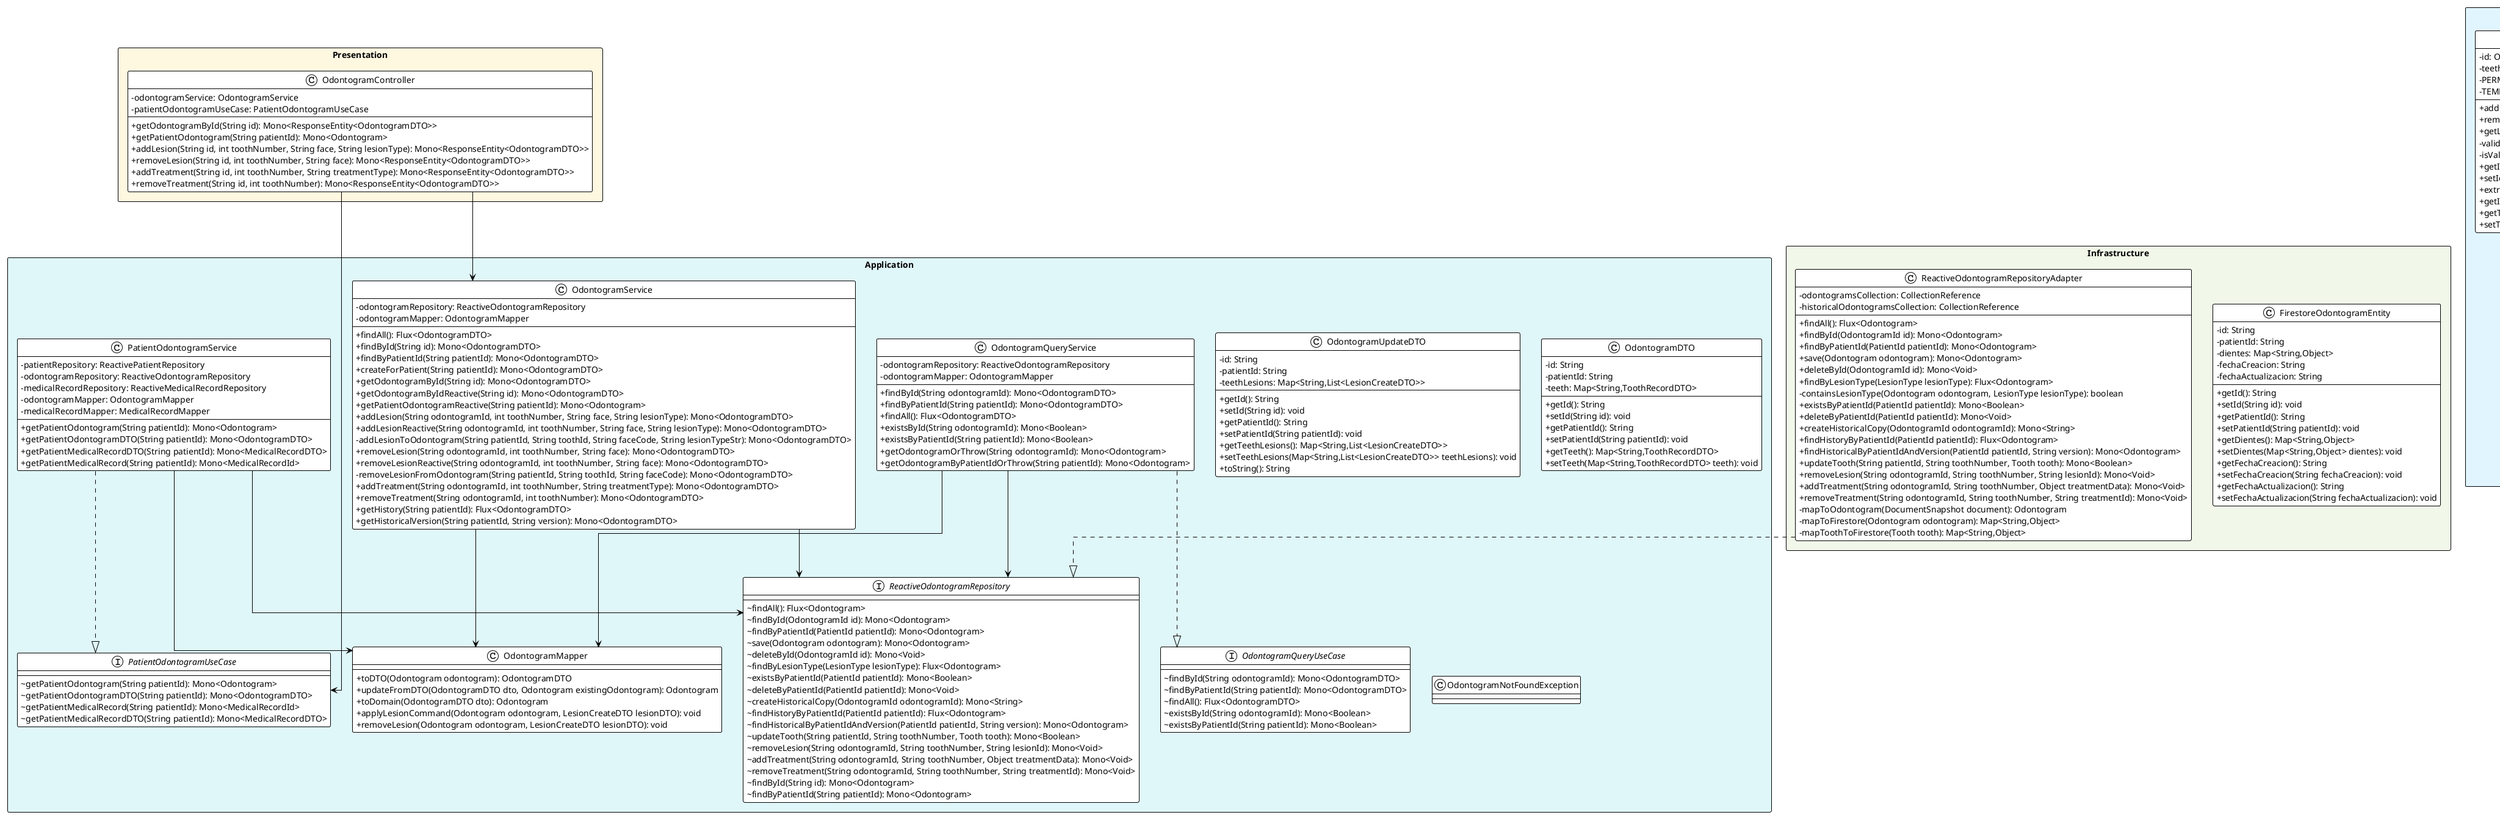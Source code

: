 @startuml Odontogram - Diagrama DDD End-to-End

!theme plain
skinparam Stereotype {
  BackgroundColor white
  BorderColor black
}
skinparam StereotypeN {
  BackgroundColor white
  BorderColor black
}
skinparam UseCaseStereotype {
  FontColor black
  FontName Verdana
}
skinparam linetype ortho
skinparam packageStyle rectangle
skinparam classAttributeIconSize 0
skinparam shadowing false

package "Domain" as domain #e1f5fe {
  class Odontogram {
    - id: OdontogramId
    - teeth: Map<String,ToothRecord>
    - PERMANENT_IDS: int[]
    - TEMPORARY_IDS: int[]

    + addLesion(String toothId, ToothFace face, LesionType lesionType): void
    + removeLesion(String toothId, ToothFace face): void
    + getLesionesForTooth(String toothId): Map<String,LesionType>
    - validateToothId(String toothId): void
    - isValidToothId(int id): boolean
    + getId(): OdontogramId
    + setId(OdontogramId id): void
    + extractPatientId(): PatientId
    + getIdValue(): String
    + getTeeth(): Map<String,ToothRecord>
    + setTeeth(Map<String,ToothRecord> teeth): void
  }
  class OdontogramId {
    - value: String

    + of(String value): OdontogramId
    + generate(): OdontogramId
    + fromPatientId(PatientId patientId): OdontogramId
    + extractPatientId(): PatientId
    + isDerivedFromPatient(): boolean
    + getValue(): String
    + equals(Object o): boolean
    + hashCode(): int
    + toString(): String
  }
}

package "Application" as application #e0f7fa {
  class OdontogramUpdateDTO {
    - id: String
    - patientId: String
    - teethLesions: Map<String,List<LesionCreateDTO>>

    + getId(): String
    + setId(String id): void
    + getPatientId(): String
    + setPatientId(String patientId): void
    + getTeethLesions(): Map<String,List<LesionCreateDTO>>
    + setTeethLesions(Map<String,List<LesionCreateDTO>> teethLesions): void
    + toString(): String
  }
  class OdontogramDTO {
    - id: String
    - patientId: String
    - teeth: Map<String,ToothRecordDTO>

    + getId(): String
    + setId(String id): void
    + getPatientId(): String
    + setPatientId(String patientId): void
    + getTeeth(): Map<String,ToothRecordDTO>
    + setTeeth(Map<String,ToothRecordDTO> teeth): void
  }
  class OdontogramNotFoundException {
  }
  class OdontogramMapper {
    + toDTO(Odontogram odontogram): OdontogramDTO
    + updateFromDTO(OdontogramDTO dto, Odontogram existingOdontogram): Odontogram
    + toDomain(OdontogramDTO dto): Odontogram
    + applyLesionCommand(Odontogram odontogram, LesionCreateDTO lesionDTO): void
    + removeLesion(Odontogram odontogram, LesionCreateDTO lesionDTO): void
  }
  interface OdontogramQueryUseCase {
    ~ findById(String odontogramId): Mono<OdontogramDTO>
    ~ findByPatientId(String patientId): Mono<OdontogramDTO>
    ~ findAll(): Flux<OdontogramDTO>
    ~ existsById(String odontogramId): Mono<Boolean>
    ~ existsByPatientId(String patientId): Mono<Boolean>
  }
  interface PatientOdontogramUseCase {
    ~ getPatientOdontogram(String patientId): Mono<Odontogram>
    ~ getPatientOdontogramDTO(String patientId): Mono<OdontogramDTO>
    ~ getPatientMedicalRecord(String patientId): Mono<MedicalRecordId>
    ~ getPatientMedicalRecordDTO(String patientId): Mono<MedicalRecordDTO>
  }
  interface ReactiveOdontogramRepository {
    ~ findAll(): Flux<Odontogram>
    ~ findById(OdontogramId id): Mono<Odontogram>
    ~ findByPatientId(PatientId patientId): Mono<Odontogram>
    ~ save(Odontogram odontogram): Mono<Odontogram>
    ~ deleteById(OdontogramId id): Mono<Void>
    ~ findByLesionType(LesionType lesionType): Flux<Odontogram>
    ~ existsByPatientId(PatientId patientId): Mono<Boolean>
    ~ deleteByPatientId(PatientId patientId): Mono<Void>
    ~ createHistoricalCopy(OdontogramId odontogramId): Mono<String>
    ~ findHistoryByPatientId(PatientId patientId): Flux<Odontogram>
    ~ findHistoricalByPatientIdAndVersion(PatientId patientId, String version): Mono<Odontogram>
    ~ updateTooth(String patientId, String toothNumber, Tooth tooth): Mono<Boolean>
    ~ removeLesion(String odontogramId, String toothNumber, String lesionId): Mono<Void>
    ~ addTreatment(String odontogramId, String toothNumber, Object treatmentData): Mono<Void>
    ~ removeTreatment(String odontogramId, String toothNumber, String treatmentId): Mono<Void>
    ~ findById(String id): Mono<Odontogram>
    ~ findByPatientId(String patientId): Mono<Odontogram>
  }
  class OdontogramQueryService {
    - odontogramRepository: ReactiveOdontogramRepository
    - odontogramMapper: OdontogramMapper

    + findById(String odontogramId): Mono<OdontogramDTO>
    + findByPatientId(String patientId): Mono<OdontogramDTO>
    + findAll(): Flux<OdontogramDTO>
    + existsById(String odontogramId): Mono<Boolean>
    + existsByPatientId(String patientId): Mono<Boolean>
    + getOdontogramOrThrow(String odontogramId): Mono<Odontogram>
    + getOdontogramByPatientIdOrThrow(String patientId): Mono<Odontogram>
  }
  class OdontogramService {
    - odontogramRepository: ReactiveOdontogramRepository
    - odontogramMapper: OdontogramMapper

    + findAll(): Flux<OdontogramDTO>
    + findById(String id): Mono<OdontogramDTO>
    + findByPatientId(String patientId): Mono<OdontogramDTO>
    + createForPatient(String patientId): Mono<OdontogramDTO>
    + getOdontogramById(String id): Mono<OdontogramDTO>
    + getOdontogramByIdReactive(String id): Mono<OdontogramDTO>
    + getPatientOdontogramReactive(String patientId): Mono<Odontogram>
    + addLesion(String odontogramId, int toothNumber, String face, String lesionType): Mono<OdontogramDTO>
    + addLesionReactive(String odontogramId, int toothNumber, String face, String lesionType): Mono<OdontogramDTO>
    - addLesionToOdontogram(String patientId, String toothId, String faceCode, String lesionTypeStr): Mono<OdontogramDTO>
    + removeLesion(String odontogramId, int toothNumber, String face): Mono<OdontogramDTO>
    + removeLesionReactive(String odontogramId, int toothNumber, String face): Mono<OdontogramDTO>
    - removeLesionFromOdontogram(String patientId, String toothId, String faceCode): Mono<OdontogramDTO>
    + addTreatment(String odontogramId, int toothNumber, String treatmentType): Mono<OdontogramDTO>
    + removeTreatment(String odontogramId, int toothNumber): Mono<OdontogramDTO>
    + getHistory(String patientId): Flux<OdontogramDTO>
    + getHistoricalVersion(String patientId, String version): Mono<OdontogramDTO>
  }
  class PatientOdontogramService {
    - patientRepository: ReactivePatientRepository
    - odontogramRepository: ReactiveOdontogramRepository
    - medicalRecordRepository: ReactiveMedicalRecordRepository
    - odontogramMapper: OdontogramMapper
    - medicalRecordMapper: MedicalRecordMapper

    + getPatientOdontogram(String patientId): Mono<Odontogram>
    + getPatientOdontogramDTO(String patientId): Mono<OdontogramDTO>
    + getPatientMedicalRecordDTO(String patientId): Mono<MedicalRecordDTO>
    + getPatientMedicalRecord(String patientId): Mono<MedicalRecordId>
  }
}

package "Presentation" as presentation #fff8e1 {
  class OdontogramController {
    - odontogramService: OdontogramService
    - patientOdontogramUseCase: PatientOdontogramUseCase

    + getOdontogramById(String id): Mono<ResponseEntity<OdontogramDTO>>
    + getPatientOdontogram(String patientId): Mono<Odontogram>
    + addLesion(String id, int toothNumber, String face, String lesionType): Mono<ResponseEntity<OdontogramDTO>>
    + removeLesion(String id, int toothNumber, String face): Mono<ResponseEntity<OdontogramDTO>>
    + addTreatment(String id, int toothNumber, String treatmentType): Mono<ResponseEntity<OdontogramDTO>>
    + removeTreatment(String id, int toothNumber): Mono<ResponseEntity<OdontogramDTO>>
  }
}

package "Infrastructure" as infrastructure #f1f8e9 {
  class FirestoreOdontogramEntity {
    - id: String
    - patientId: String
    - dientes: Map<String,Object>
    - fechaCreacion: String
    - fechaActualizacion: String

    + getId(): String
    + setId(String id): void
    + getPatientId(): String
    + setPatientId(String patientId): void
    + getDientes(): Map<String,Object>
    + setDientes(Map<String,Object> dientes): void
    + getFechaCreacion(): String
    + setFechaCreacion(String fechaCreacion): void
    + getFechaActualizacion(): String
    + setFechaActualizacion(String fechaActualizacion): void
  }
  class ReactiveOdontogramRepositoryAdapter {
    - odontogramsCollection: CollectionReference
    - historicalOdontogramsCollection: CollectionReference

    + findAll(): Flux<Odontogram>
    + findById(OdontogramId id): Mono<Odontogram>
    + findByPatientId(PatientId patientId): Mono<Odontogram>
    + save(Odontogram odontogram): Mono<Odontogram>
    + deleteById(OdontogramId id): Mono<Void>
    + findByLesionType(LesionType lesionType): Flux<Odontogram>
    - containsLesionType(Odontogram odontogram, LesionType lesionType): boolean
    + existsByPatientId(PatientId patientId): Mono<Boolean>
    + deleteByPatientId(PatientId patientId): Mono<Void>
    + createHistoricalCopy(OdontogramId odontogramId): Mono<String>
    + findHistoryByPatientId(PatientId patientId): Flux<Odontogram>
    + findHistoricalByPatientIdAndVersion(PatientId patientId, String version): Mono<Odontogram>
    + updateTooth(String patientId, String toothNumber, Tooth tooth): Mono<Boolean>
    + removeLesion(String odontogramId, String toothNumber, String lesionId): Mono<Void>
    + addTreatment(String odontogramId, String toothNumber, Object treatmentData): Mono<Void>
    + removeTreatment(String odontogramId, String toothNumber, String treatmentId): Mono<Void>
    - mapToOdontogram(DocumentSnapshot document): Odontogram
    - mapToFirestore(Odontogram odontogram): Map<String,Object>
    - mapToothToFirestore(Tooth tooth): Map<String,Object>
  }
}

' Relaciones entre clases
Odontogram --> OdontogramId
OdontogramQueryService --> ReactiveOdontogramRepository
OdontogramQueryService --> OdontogramMapper
OdontogramQueryService ..|> OdontogramQueryUseCase
OdontogramService --> ReactiveOdontogramRepository
OdontogramService --> OdontogramMapper
PatientOdontogramService --> ReactiveOdontogramRepository
PatientOdontogramService --> OdontogramMapper
PatientOdontogramService ..|> PatientOdontogramUseCase
OdontogramController --> OdontogramService
OdontogramController --> PatientOdontogramUseCase
ReactiveOdontogramRepositoryAdapter ..|> ReactiveOdontogramRepository

@enduml